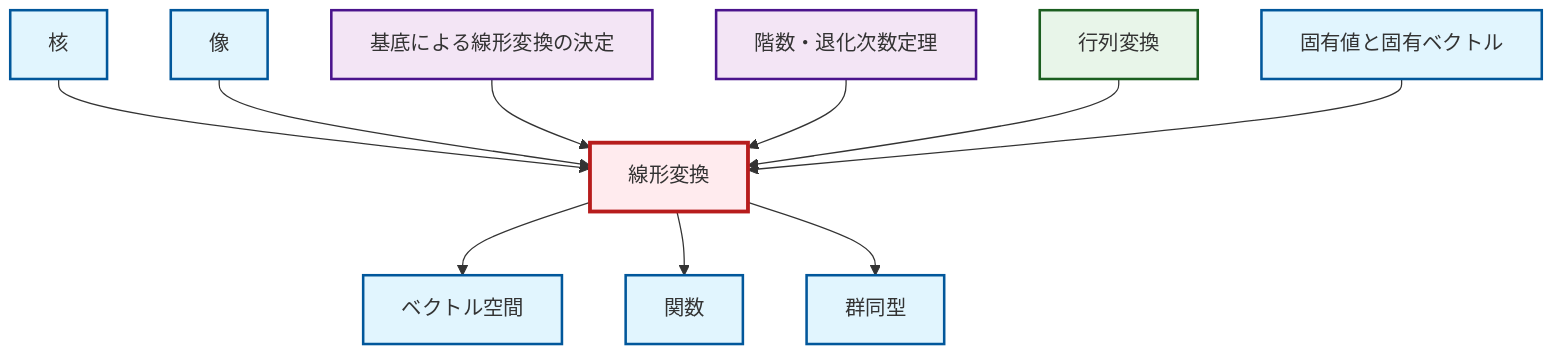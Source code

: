 graph TD
    classDef definition fill:#e1f5fe,stroke:#01579b,stroke-width:2px
    classDef theorem fill:#f3e5f5,stroke:#4a148c,stroke-width:2px
    classDef axiom fill:#fff3e0,stroke:#e65100,stroke-width:2px
    classDef example fill:#e8f5e9,stroke:#1b5e20,stroke-width:2px
    classDef current fill:#ffebee,stroke:#b71c1c,stroke-width:3px
    def-vector-space["ベクトル空間"]:::definition
    def-kernel["核"]:::definition
    def-isomorphism["群同型"]:::definition
    def-image["像"]:::definition
    ex-matrix-transformation["行列変換"]:::example
    def-function["関数"]:::definition
    thm-rank-nullity["階数・退化次数定理"]:::theorem
    def-eigenvalue-eigenvector["固有値と固有ベクトル"]:::definition
    thm-linear-transformation-basis["基底による線形変換の決定"]:::theorem
    def-linear-transformation["線形変換"]:::definition
    def-kernel --> def-linear-transformation
    def-linear-transformation --> def-vector-space
    def-image --> def-linear-transformation
    thm-linear-transformation-basis --> def-linear-transformation
    thm-rank-nullity --> def-linear-transformation
    ex-matrix-transformation --> def-linear-transformation
    def-linear-transformation --> def-function
    def-eigenvalue-eigenvector --> def-linear-transformation
    def-linear-transformation --> def-isomorphism
    class def-linear-transformation current